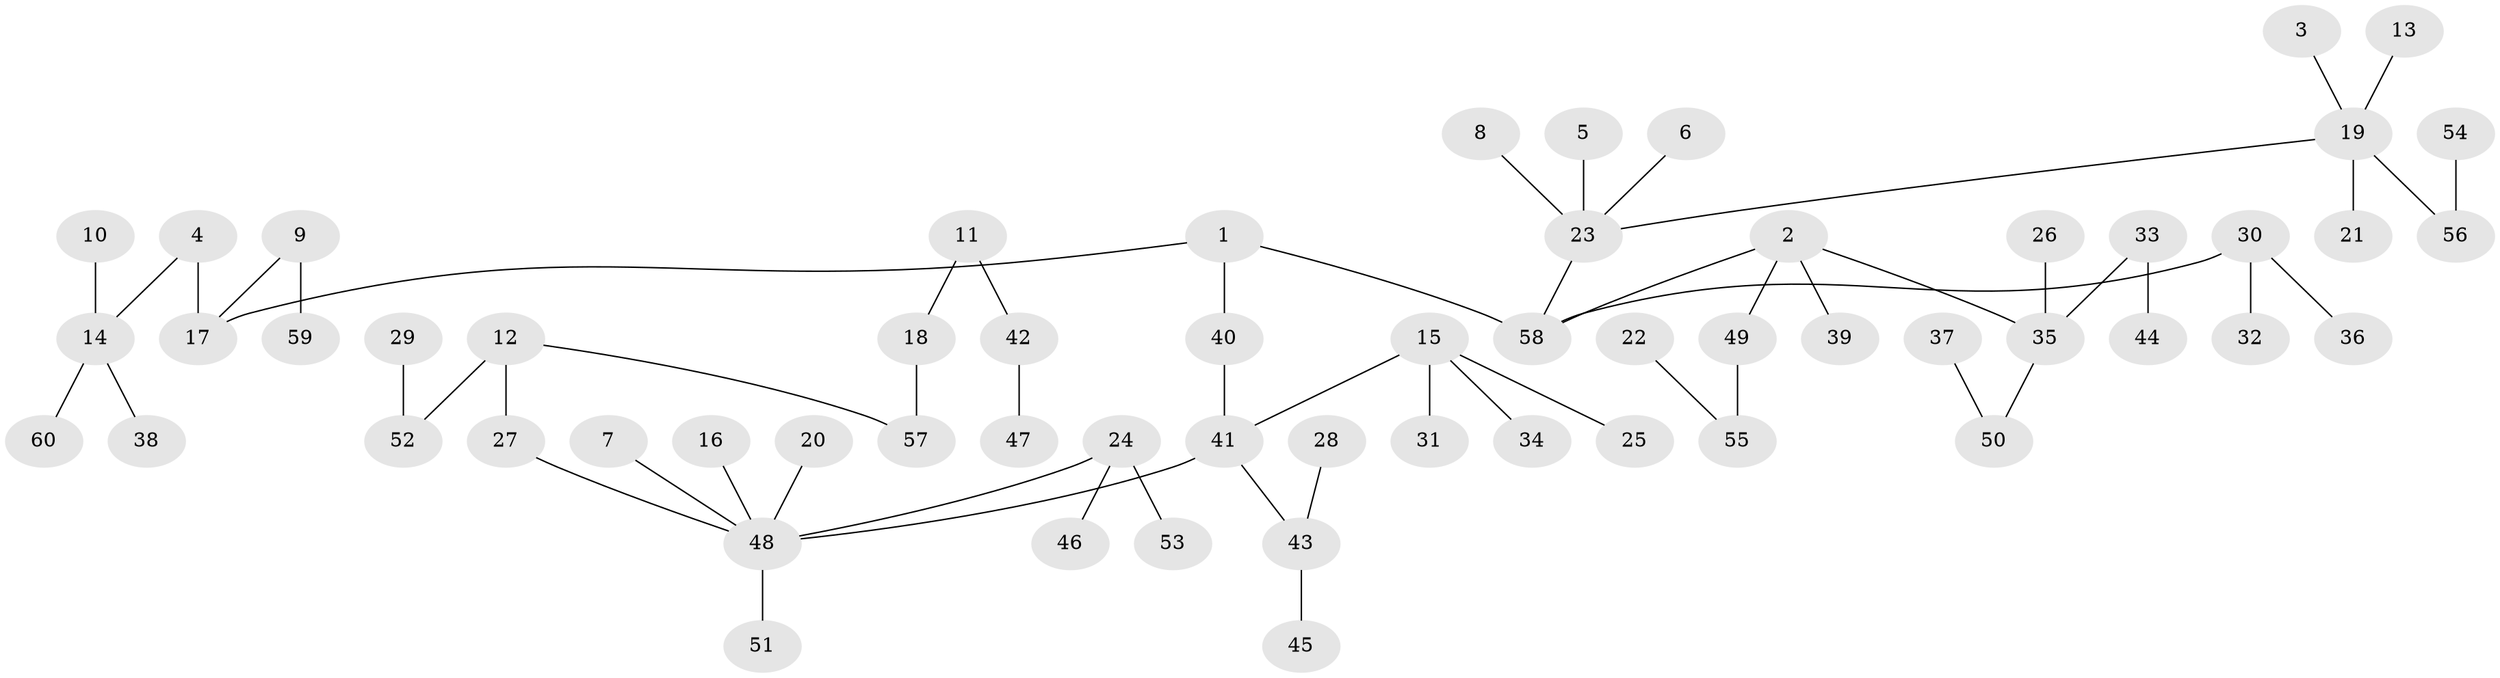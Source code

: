 // original degree distribution, {5: 0.040268456375838924, 6: 0.026845637583892617, 4: 0.08053691275167785, 3: 0.10067114093959731, 2: 0.2483221476510067, 1: 0.5033557046979866}
// Generated by graph-tools (version 1.1) at 2025/37/03/04/25 23:37:21]
// undirected, 60 vertices, 59 edges
graph export_dot {
  node [color=gray90,style=filled];
  1;
  2;
  3;
  4;
  5;
  6;
  7;
  8;
  9;
  10;
  11;
  12;
  13;
  14;
  15;
  16;
  17;
  18;
  19;
  20;
  21;
  22;
  23;
  24;
  25;
  26;
  27;
  28;
  29;
  30;
  31;
  32;
  33;
  34;
  35;
  36;
  37;
  38;
  39;
  40;
  41;
  42;
  43;
  44;
  45;
  46;
  47;
  48;
  49;
  50;
  51;
  52;
  53;
  54;
  55;
  56;
  57;
  58;
  59;
  60;
  1 -- 17 [weight=1.0];
  1 -- 40 [weight=1.0];
  1 -- 58 [weight=1.0];
  2 -- 35 [weight=1.0];
  2 -- 39 [weight=1.0];
  2 -- 49 [weight=1.0];
  2 -- 58 [weight=1.0];
  3 -- 19 [weight=1.0];
  4 -- 14 [weight=1.0];
  4 -- 17 [weight=1.0];
  5 -- 23 [weight=1.0];
  6 -- 23 [weight=1.0];
  7 -- 48 [weight=1.0];
  8 -- 23 [weight=1.0];
  9 -- 17 [weight=1.0];
  9 -- 59 [weight=1.0];
  10 -- 14 [weight=1.0];
  11 -- 18 [weight=1.0];
  11 -- 42 [weight=1.0];
  12 -- 27 [weight=1.0];
  12 -- 52 [weight=1.0];
  12 -- 57 [weight=1.0];
  13 -- 19 [weight=1.0];
  14 -- 38 [weight=1.0];
  14 -- 60 [weight=1.0];
  15 -- 25 [weight=1.0];
  15 -- 31 [weight=1.0];
  15 -- 34 [weight=1.0];
  15 -- 41 [weight=1.0];
  16 -- 48 [weight=1.0];
  18 -- 57 [weight=1.0];
  19 -- 21 [weight=1.0];
  19 -- 23 [weight=1.0];
  19 -- 56 [weight=1.0];
  20 -- 48 [weight=1.0];
  22 -- 55 [weight=1.0];
  23 -- 58 [weight=1.0];
  24 -- 46 [weight=1.0];
  24 -- 48 [weight=1.0];
  24 -- 53 [weight=1.0];
  26 -- 35 [weight=1.0];
  27 -- 48 [weight=1.0];
  28 -- 43 [weight=1.0];
  29 -- 52 [weight=1.0];
  30 -- 32 [weight=1.0];
  30 -- 36 [weight=1.0];
  30 -- 58 [weight=1.0];
  33 -- 35 [weight=1.0];
  33 -- 44 [weight=1.0];
  35 -- 50 [weight=1.0];
  37 -- 50 [weight=1.0];
  40 -- 41 [weight=1.0];
  41 -- 43 [weight=1.0];
  41 -- 48 [weight=1.0];
  42 -- 47 [weight=1.0];
  43 -- 45 [weight=1.0];
  48 -- 51 [weight=1.0];
  49 -- 55 [weight=1.0];
  54 -- 56 [weight=1.0];
}
